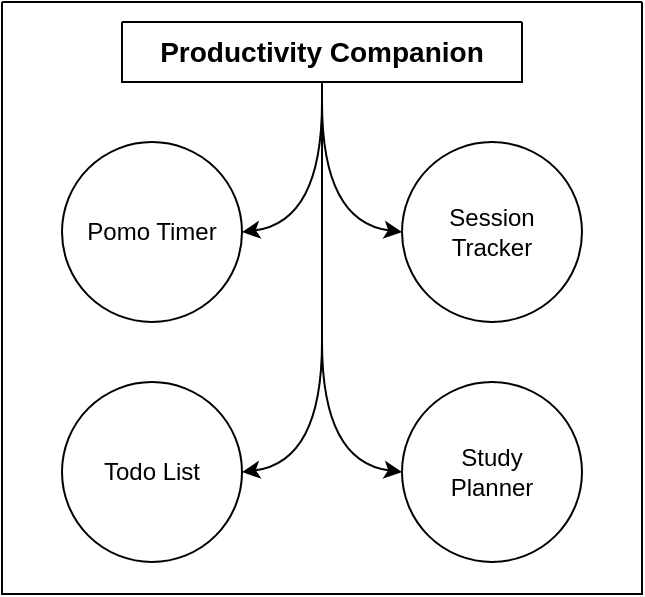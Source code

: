 <mxfile version="14.8.6" type="device"><diagram id="C5RBs43oDa-KdzZeNtuy" name="Page-1"><mxGraphModel dx="1038" dy="579" grid="0" gridSize="10" guides="1" tooltips="1" connect="1" arrows="1" fold="1" page="0" pageScale="1" pageWidth="827" pageHeight="1169" math="0" shadow="0"><root><mxCell id="WIyWlLk6GJQsqaUBKTNV-0"/><mxCell id="WIyWlLk6GJQsqaUBKTNV-1" parent="WIyWlLk6GJQsqaUBKTNV-0"/><mxCell id="GyBUZ7PKDqkwJ7c5H_1n-0" value="" style="swimlane;startSize=0;" parent="WIyWlLk6GJQsqaUBKTNV-1" vertex="1"><mxGeometry x="240" y="110" width="320" height="296" as="geometry"/></mxCell><mxCell id="GyBUZ7PKDqkwJ7c5H_1n-5" value="" style="swimlane;startSize=0;" parent="GyBUZ7PKDqkwJ7c5H_1n-0" vertex="1"><mxGeometry x="60" y="10" width="200" height="30" as="geometry"/></mxCell><mxCell id="GyBUZ7PKDqkwJ7c5H_1n-4" value="&lt;font style=&quot;font-size: 14px&quot;&gt;&lt;b&gt;Productivity Companion&lt;/b&gt;&lt;/font&gt;" style="text;html=1;strokeColor=none;fillColor=none;align=center;verticalAlign=middle;whiteSpace=wrap;rounded=0;" parent="GyBUZ7PKDqkwJ7c5H_1n-5" vertex="1"><mxGeometry x="10" width="180" height="30" as="geometry"/></mxCell><mxCell id="GyBUZ7PKDqkwJ7c5H_1n-12" value="" style="ellipse;whiteSpace=wrap;html=1;aspect=fixed;" parent="GyBUZ7PKDqkwJ7c5H_1n-0" vertex="1"><mxGeometry x="30" y="70" width="90" height="90" as="geometry"/></mxCell><mxCell id="GyBUZ7PKDqkwJ7c5H_1n-13" value="Pomo Timer" style="text;html=1;strokeColor=none;fillColor=none;align=center;verticalAlign=middle;whiteSpace=wrap;rounded=0;" parent="GyBUZ7PKDqkwJ7c5H_1n-0" vertex="1"><mxGeometry x="40" y="100" width="70" height="30" as="geometry"/></mxCell><mxCell id="GyBUZ7PKDqkwJ7c5H_1n-15" value="" style="ellipse;whiteSpace=wrap;html=1;aspect=fixed;" parent="GyBUZ7PKDqkwJ7c5H_1n-0" vertex="1"><mxGeometry x="200" y="70" width="90" height="90" as="geometry"/></mxCell><mxCell id="GyBUZ7PKDqkwJ7c5H_1n-16" value="Session Tracker" style="text;html=1;strokeColor=none;fillColor=none;align=center;verticalAlign=middle;whiteSpace=wrap;rounded=0;" parent="GyBUZ7PKDqkwJ7c5H_1n-0" vertex="1"><mxGeometry x="215" y="100" width="60" height="30" as="geometry"/></mxCell><mxCell id="GyBUZ7PKDqkwJ7c5H_1n-17" value="" style="ellipse;whiteSpace=wrap;html=1;aspect=fixed;" parent="GyBUZ7PKDqkwJ7c5H_1n-0" vertex="1"><mxGeometry x="30" y="190" width="90" height="90" as="geometry"/></mxCell><mxCell id="GyBUZ7PKDqkwJ7c5H_1n-18" value="" style="ellipse;whiteSpace=wrap;html=1;aspect=fixed;" parent="GyBUZ7PKDqkwJ7c5H_1n-0" vertex="1"><mxGeometry x="200" y="190" width="90" height="90" as="geometry"/></mxCell><mxCell id="GyBUZ7PKDqkwJ7c5H_1n-19" value="Todo List" style="text;html=1;strokeColor=none;fillColor=none;align=center;verticalAlign=middle;whiteSpace=wrap;rounded=0;" parent="GyBUZ7PKDqkwJ7c5H_1n-0" vertex="1"><mxGeometry x="40" y="225" width="70" height="20" as="geometry"/></mxCell><mxCell id="GyBUZ7PKDqkwJ7c5H_1n-20" value="Study Planner" style="text;html=1;strokeColor=none;fillColor=none;align=center;verticalAlign=middle;whiteSpace=wrap;rounded=0;" parent="GyBUZ7PKDqkwJ7c5H_1n-0" vertex="1"><mxGeometry x="215" y="215" width="60" height="40" as="geometry"/></mxCell><mxCell id="GyBUZ7PKDqkwJ7c5H_1n-47" value="" style="curved=1;endArrow=classic;html=1;entryX=1;entryY=0.5;entryDx=0;entryDy=0;" parent="GyBUZ7PKDqkwJ7c5H_1n-0" edge="1"><mxGeometry width="50" height="50" relative="1" as="geometry"><mxPoint x="160" y="50" as="sourcePoint"/><mxPoint x="120.0" y="115" as="targetPoint"/><Array as="points"><mxPoint x="160" y="110"/></Array></mxGeometry></mxCell><mxCell id="GyBUZ7PKDqkwJ7c5H_1n-39" value="" style="curved=1;endArrow=classic;html=1;entryX=0;entryY=0.5;entryDx=0;entryDy=0;" parent="WIyWlLk6GJQsqaUBKTNV-1" target="GyBUZ7PKDqkwJ7c5H_1n-18" edge="1"><mxGeometry width="50" height="50" relative="1" as="geometry"><mxPoint x="400" y="280" as="sourcePoint"/><mxPoint x="430" y="340" as="targetPoint"/><Array as="points"><mxPoint x="400" y="280"/><mxPoint x="400" y="340"/></Array></mxGeometry></mxCell><mxCell id="GyBUZ7PKDqkwJ7c5H_1n-43" value="" style="curved=1;endArrow=classic;html=1;entryX=1;entryY=0.5;entryDx=0;entryDy=0;" parent="WIyWlLk6GJQsqaUBKTNV-1" target="GyBUZ7PKDqkwJ7c5H_1n-17" edge="1"><mxGeometry width="50" height="50" relative="1" as="geometry"><mxPoint x="400" y="280" as="sourcePoint"/><mxPoint x="425" y="350" as="targetPoint"/><Array as="points"><mxPoint x="400" y="340"/></Array></mxGeometry></mxCell><mxCell id="GyBUZ7PKDqkwJ7c5H_1n-46" value="" style="endArrow=none;html=1;entryX=0.5;entryY=1;entryDx=0;entryDy=0;" parent="WIyWlLk6GJQsqaUBKTNV-1" target="GyBUZ7PKDqkwJ7c5H_1n-4" edge="1"><mxGeometry width="50" height="50" relative="1" as="geometry"><mxPoint x="400" y="280" as="sourcePoint"/><mxPoint x="430" y="220" as="targetPoint"/></mxGeometry></mxCell><mxCell id="GyBUZ7PKDqkwJ7c5H_1n-48" value="" style="curved=1;endArrow=classic;html=1;entryX=0;entryY=0.5;entryDx=0;entryDy=0;" parent="WIyWlLk6GJQsqaUBKTNV-1" edge="1"><mxGeometry width="50" height="50" relative="1" as="geometry"><mxPoint x="400" y="160" as="sourcePoint"/><mxPoint x="440.0" y="225" as="targetPoint"/><Array as="points"><mxPoint x="400" y="160"/><mxPoint x="400" y="220"/></Array></mxGeometry></mxCell></root></mxGraphModel></diagram></mxfile>